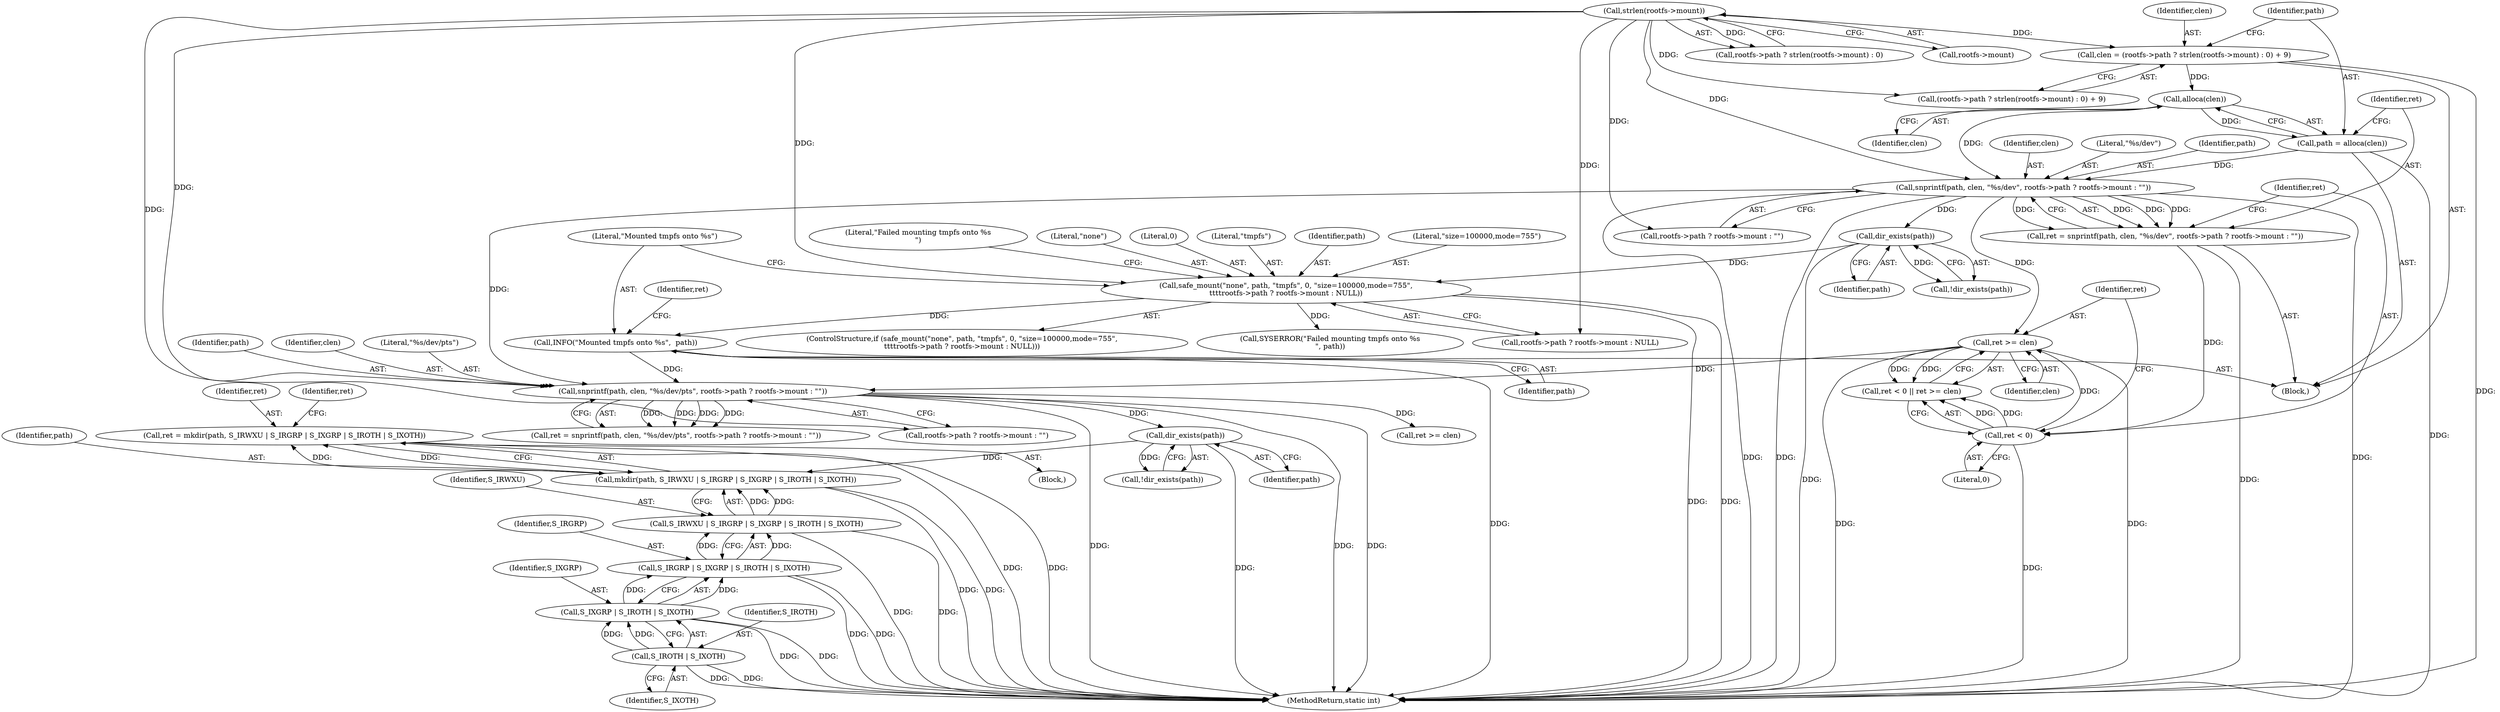 digraph "0_lxc_592fd47a6245508b79fe6ac819fe6d3b2c1289be_4@API" {
"1000219" [label="(Call,ret = mkdir(path, S_IRWXU | S_IRGRP | S_IXGRP | S_IROTH | S_IXOTH))"];
"1000221" [label="(Call,mkdir(path, S_IRWXU | S_IRGRP | S_IXGRP | S_IROTH | S_IXOTH))"];
"1000216" [label="(Call,dir_exists(path))"];
"1000191" [label="(Call,snprintf(path, clen, \"%s/dev/pts\", rootfs->path ? rootfs->mount : \"\"))"];
"1000186" [label="(Call,INFO(\"Mounted tmpfs onto %s\",  path))"];
"1000166" [label="(Call,safe_mount(\"none\", path, \"tmpfs\", 0, \"size=100000,mode=755\",\n\t\t\t\trootfs->path ? rootfs->mount : NULL))"];
"1000156" [label="(Call,dir_exists(path))"];
"1000131" [label="(Call,snprintf(path, clen, \"%s/dev\", rootfs->path ? rootfs->mount : \"\"))"];
"1000125" [label="(Call,path = alloca(clen))"];
"1000127" [label="(Call,alloca(clen))"];
"1000112" [label="(Call,clen = (rootfs->path ? strlen(rootfs->mount) : 0) + 9)"];
"1000119" [label="(Call,strlen(rootfs->mount))"];
"1000148" [label="(Call,ret >= clen)"];
"1000145" [label="(Call,ret < 0)"];
"1000129" [label="(Call,ret = snprintf(path, clen, \"%s/dev\", rootfs->path ? rootfs->mount : \"\"))"];
"1000223" [label="(Call,S_IRWXU | S_IRGRP | S_IXGRP | S_IROTH | S_IXOTH)"];
"1000225" [label="(Call,S_IRGRP | S_IXGRP | S_IROTH | S_IXOTH)"];
"1000227" [label="(Call,S_IXGRP | S_IROTH | S_IXOTH)"];
"1000229" [label="(Call,S_IROTH | S_IXOTH)"];
"1000157" [label="(Identifier,path)"];
"1000222" [label="(Identifier,path)"];
"1000188" [label="(Identifier,path)"];
"1000190" [label="(Identifier,ret)"];
"1000170" [label="(Literal,0)"];
"1000127" [label="(Call,alloca(clen))"];
"1000112" [label="(Call,clen = (rootfs->path ? strlen(rootfs->mount) : 0) + 9)"];
"1000192" [label="(Identifier,path)"];
"1000155" [label="(Call,!dir_exists(path))"];
"1000187" [label="(Literal,\"Mounted tmpfs onto %s\")"];
"1000148" [label="(Call,ret >= clen)"];
"1000129" [label="(Call,ret = snprintf(path, clen, \"%s/dev\", rootfs->path ? rootfs->mount : \"\"))"];
"1000144" [label="(Call,ret < 0 || ret >= clen)"];
"1000193" [label="(Identifier,clen)"];
"1000126" [label="(Identifier,path)"];
"1000114" [label="(Call,(rootfs->path ? strlen(rootfs->mount) : 0) + 9)"];
"1000219" [label="(Call,ret = mkdir(path, S_IRWXU | S_IRGRP | S_IXGRP | S_IROTH | S_IXOTH))"];
"1000218" [label="(Block,)"];
"1000194" [label="(Literal,\"%s/dev/pts\")"];
"1000186" [label="(Call,INFO(\"Mounted tmpfs onto %s\",  path))"];
"1000125" [label="(Call,path = alloca(clen))"];
"1000221" [label="(Call,mkdir(path, S_IRWXU | S_IRGRP | S_IXGRP | S_IROTH | S_IXOTH))"];
"1000113" [label="(Identifier,clen)"];
"1000169" [label="(Literal,\"tmpfs\")"];
"1000181" [label="(Call,SYSERROR(\"Failed mounting tmpfs onto %s\n\", path))"];
"1000223" [label="(Call,S_IRWXU | S_IRGRP | S_IXGRP | S_IROTH | S_IXOTH)"];
"1000226" [label="(Identifier,S_IRGRP)"];
"1000208" [label="(Call,ret >= clen)"];
"1000229" [label="(Call,S_IROTH | S_IXOTH)"];
"1000228" [label="(Identifier,S_IXGRP)"];
"1000231" [label="(Identifier,S_IXOTH)"];
"1000119" [label="(Call,strlen(rootfs->mount))"];
"1000133" [label="(Identifier,clen)"];
"1000134" [label="(Literal,\"%s/dev\")"];
"1000166" [label="(Call,safe_mount(\"none\", path, \"tmpfs\", 0, \"size=100000,mode=755\",\n\t\t\t\trootfs->path ? rootfs->mount : NULL))"];
"1000168" [label="(Identifier,path)"];
"1000189" [label="(Call,ret = snprintf(path, clen, \"%s/dev/pts\", rootfs->path ? rootfs->mount : \"\"))"];
"1000115" [label="(Call,rootfs->path ? strlen(rootfs->mount) : 0)"];
"1000128" [label="(Identifier,clen)"];
"1000217" [label="(Identifier,path)"];
"1000135" [label="(Call,rootfs->path ? rootfs->mount : \"\")"];
"1000225" [label="(Call,S_IRGRP | S_IXGRP | S_IROTH | S_IXOTH)"];
"1000227" [label="(Call,S_IXGRP | S_IROTH | S_IXOTH)"];
"1000172" [label="(Call,rootfs->path ? rootfs->mount : NULL)"];
"1000146" [label="(Identifier,ret)"];
"1000165" [label="(ControlStructure,if (safe_mount(\"none\", path, \"tmpfs\", 0, \"size=100000,mode=755\",\n\t\t\t\trootfs->path ? rootfs->mount : NULL)))"];
"1000215" [label="(Call,!dir_exists(path))"];
"1000195" [label="(Call,rootfs->path ? rootfs->mount : \"\")"];
"1000171" [label="(Literal,\"size=100000,mode=755\")"];
"1000120" [label="(Call,rootfs->mount)"];
"1000230" [label="(Identifier,S_IROTH)"];
"1000182" [label="(Literal,\"Failed mounting tmpfs onto %s\n\")"];
"1000150" [label="(Identifier,clen)"];
"1000106" [label="(Block,)"];
"1000156" [label="(Call,dir_exists(path))"];
"1000224" [label="(Identifier,S_IRWXU)"];
"1000167" [label="(Literal,\"none\")"];
"1000145" [label="(Call,ret < 0)"];
"1000191" [label="(Call,snprintf(path, clen, \"%s/dev/pts\", rootfs->path ? rootfs->mount : \"\"))"];
"1000147" [label="(Literal,0)"];
"1000220" [label="(Identifier,ret)"];
"1000132" [label="(Identifier,path)"];
"1000216" [label="(Call,dir_exists(path))"];
"1000130" [label="(Identifier,ret)"];
"1000149" [label="(Identifier,ret)"];
"1000244" [label="(MethodReturn,static int)"];
"1000233" [label="(Identifier,ret)"];
"1000131" [label="(Call,snprintf(path, clen, \"%s/dev\", rootfs->path ? rootfs->mount : \"\"))"];
"1000219" -> "1000218"  [label="AST: "];
"1000219" -> "1000221"  [label="CFG: "];
"1000220" -> "1000219"  [label="AST: "];
"1000221" -> "1000219"  [label="AST: "];
"1000233" -> "1000219"  [label="CFG: "];
"1000219" -> "1000244"  [label="DDG: "];
"1000219" -> "1000244"  [label="DDG: "];
"1000221" -> "1000219"  [label="DDG: "];
"1000221" -> "1000219"  [label="DDG: "];
"1000221" -> "1000223"  [label="CFG: "];
"1000222" -> "1000221"  [label="AST: "];
"1000223" -> "1000221"  [label="AST: "];
"1000221" -> "1000244"  [label="DDG: "];
"1000221" -> "1000244"  [label="DDG: "];
"1000216" -> "1000221"  [label="DDG: "];
"1000223" -> "1000221"  [label="DDG: "];
"1000223" -> "1000221"  [label="DDG: "];
"1000216" -> "1000215"  [label="AST: "];
"1000216" -> "1000217"  [label="CFG: "];
"1000217" -> "1000216"  [label="AST: "];
"1000215" -> "1000216"  [label="CFG: "];
"1000216" -> "1000244"  [label="DDG: "];
"1000216" -> "1000215"  [label="DDG: "];
"1000191" -> "1000216"  [label="DDG: "];
"1000191" -> "1000189"  [label="AST: "];
"1000191" -> "1000195"  [label="CFG: "];
"1000192" -> "1000191"  [label="AST: "];
"1000193" -> "1000191"  [label="AST: "];
"1000194" -> "1000191"  [label="AST: "];
"1000195" -> "1000191"  [label="AST: "];
"1000189" -> "1000191"  [label="CFG: "];
"1000191" -> "1000244"  [label="DDG: "];
"1000191" -> "1000244"  [label="DDG: "];
"1000191" -> "1000244"  [label="DDG: "];
"1000191" -> "1000189"  [label="DDG: "];
"1000191" -> "1000189"  [label="DDG: "];
"1000191" -> "1000189"  [label="DDG: "];
"1000191" -> "1000189"  [label="DDG: "];
"1000186" -> "1000191"  [label="DDG: "];
"1000131" -> "1000191"  [label="DDG: "];
"1000148" -> "1000191"  [label="DDG: "];
"1000119" -> "1000191"  [label="DDG: "];
"1000191" -> "1000208"  [label="DDG: "];
"1000186" -> "1000106"  [label="AST: "];
"1000186" -> "1000188"  [label="CFG: "];
"1000187" -> "1000186"  [label="AST: "];
"1000188" -> "1000186"  [label="AST: "];
"1000190" -> "1000186"  [label="CFG: "];
"1000186" -> "1000244"  [label="DDG: "];
"1000166" -> "1000186"  [label="DDG: "];
"1000166" -> "1000165"  [label="AST: "];
"1000166" -> "1000172"  [label="CFG: "];
"1000167" -> "1000166"  [label="AST: "];
"1000168" -> "1000166"  [label="AST: "];
"1000169" -> "1000166"  [label="AST: "];
"1000170" -> "1000166"  [label="AST: "];
"1000171" -> "1000166"  [label="AST: "];
"1000172" -> "1000166"  [label="AST: "];
"1000182" -> "1000166"  [label="CFG: "];
"1000187" -> "1000166"  [label="CFG: "];
"1000166" -> "1000244"  [label="DDG: "];
"1000166" -> "1000244"  [label="DDG: "];
"1000156" -> "1000166"  [label="DDG: "];
"1000119" -> "1000166"  [label="DDG: "];
"1000166" -> "1000181"  [label="DDG: "];
"1000156" -> "1000155"  [label="AST: "];
"1000156" -> "1000157"  [label="CFG: "];
"1000157" -> "1000156"  [label="AST: "];
"1000155" -> "1000156"  [label="CFG: "];
"1000156" -> "1000244"  [label="DDG: "];
"1000156" -> "1000155"  [label="DDG: "];
"1000131" -> "1000156"  [label="DDG: "];
"1000131" -> "1000129"  [label="AST: "];
"1000131" -> "1000135"  [label="CFG: "];
"1000132" -> "1000131"  [label="AST: "];
"1000133" -> "1000131"  [label="AST: "];
"1000134" -> "1000131"  [label="AST: "];
"1000135" -> "1000131"  [label="AST: "];
"1000129" -> "1000131"  [label="CFG: "];
"1000131" -> "1000244"  [label="DDG: "];
"1000131" -> "1000244"  [label="DDG: "];
"1000131" -> "1000244"  [label="DDG: "];
"1000131" -> "1000129"  [label="DDG: "];
"1000131" -> "1000129"  [label="DDG: "];
"1000131" -> "1000129"  [label="DDG: "];
"1000131" -> "1000129"  [label="DDG: "];
"1000125" -> "1000131"  [label="DDG: "];
"1000127" -> "1000131"  [label="DDG: "];
"1000119" -> "1000131"  [label="DDG: "];
"1000131" -> "1000148"  [label="DDG: "];
"1000125" -> "1000106"  [label="AST: "];
"1000125" -> "1000127"  [label="CFG: "];
"1000126" -> "1000125"  [label="AST: "];
"1000127" -> "1000125"  [label="AST: "];
"1000130" -> "1000125"  [label="CFG: "];
"1000125" -> "1000244"  [label="DDG: "];
"1000127" -> "1000125"  [label="DDG: "];
"1000127" -> "1000128"  [label="CFG: "];
"1000128" -> "1000127"  [label="AST: "];
"1000112" -> "1000127"  [label="DDG: "];
"1000112" -> "1000106"  [label="AST: "];
"1000112" -> "1000114"  [label="CFG: "];
"1000113" -> "1000112"  [label="AST: "];
"1000114" -> "1000112"  [label="AST: "];
"1000126" -> "1000112"  [label="CFG: "];
"1000112" -> "1000244"  [label="DDG: "];
"1000119" -> "1000112"  [label="DDG: "];
"1000119" -> "1000115"  [label="AST: "];
"1000119" -> "1000120"  [label="CFG: "];
"1000120" -> "1000119"  [label="AST: "];
"1000115" -> "1000119"  [label="CFG: "];
"1000119" -> "1000114"  [label="DDG: "];
"1000119" -> "1000115"  [label="DDG: "];
"1000119" -> "1000135"  [label="DDG: "];
"1000119" -> "1000172"  [label="DDG: "];
"1000119" -> "1000195"  [label="DDG: "];
"1000148" -> "1000144"  [label="AST: "];
"1000148" -> "1000150"  [label="CFG: "];
"1000149" -> "1000148"  [label="AST: "];
"1000150" -> "1000148"  [label="AST: "];
"1000144" -> "1000148"  [label="CFG: "];
"1000148" -> "1000244"  [label="DDG: "];
"1000148" -> "1000244"  [label="DDG: "];
"1000148" -> "1000144"  [label="DDG: "];
"1000148" -> "1000144"  [label="DDG: "];
"1000145" -> "1000148"  [label="DDG: "];
"1000145" -> "1000144"  [label="AST: "];
"1000145" -> "1000147"  [label="CFG: "];
"1000146" -> "1000145"  [label="AST: "];
"1000147" -> "1000145"  [label="AST: "];
"1000149" -> "1000145"  [label="CFG: "];
"1000144" -> "1000145"  [label="CFG: "];
"1000145" -> "1000244"  [label="DDG: "];
"1000145" -> "1000144"  [label="DDG: "];
"1000145" -> "1000144"  [label="DDG: "];
"1000129" -> "1000145"  [label="DDG: "];
"1000129" -> "1000106"  [label="AST: "];
"1000130" -> "1000129"  [label="AST: "];
"1000146" -> "1000129"  [label="CFG: "];
"1000129" -> "1000244"  [label="DDG: "];
"1000223" -> "1000225"  [label="CFG: "];
"1000224" -> "1000223"  [label="AST: "];
"1000225" -> "1000223"  [label="AST: "];
"1000223" -> "1000244"  [label="DDG: "];
"1000223" -> "1000244"  [label="DDG: "];
"1000225" -> "1000223"  [label="DDG: "];
"1000225" -> "1000223"  [label="DDG: "];
"1000225" -> "1000227"  [label="CFG: "];
"1000226" -> "1000225"  [label="AST: "];
"1000227" -> "1000225"  [label="AST: "];
"1000225" -> "1000244"  [label="DDG: "];
"1000225" -> "1000244"  [label="DDG: "];
"1000227" -> "1000225"  [label="DDG: "];
"1000227" -> "1000225"  [label="DDG: "];
"1000227" -> "1000229"  [label="CFG: "];
"1000228" -> "1000227"  [label="AST: "];
"1000229" -> "1000227"  [label="AST: "];
"1000227" -> "1000244"  [label="DDG: "];
"1000227" -> "1000244"  [label="DDG: "];
"1000229" -> "1000227"  [label="DDG: "];
"1000229" -> "1000227"  [label="DDG: "];
"1000229" -> "1000231"  [label="CFG: "];
"1000230" -> "1000229"  [label="AST: "];
"1000231" -> "1000229"  [label="AST: "];
"1000229" -> "1000244"  [label="DDG: "];
"1000229" -> "1000244"  [label="DDG: "];
}

